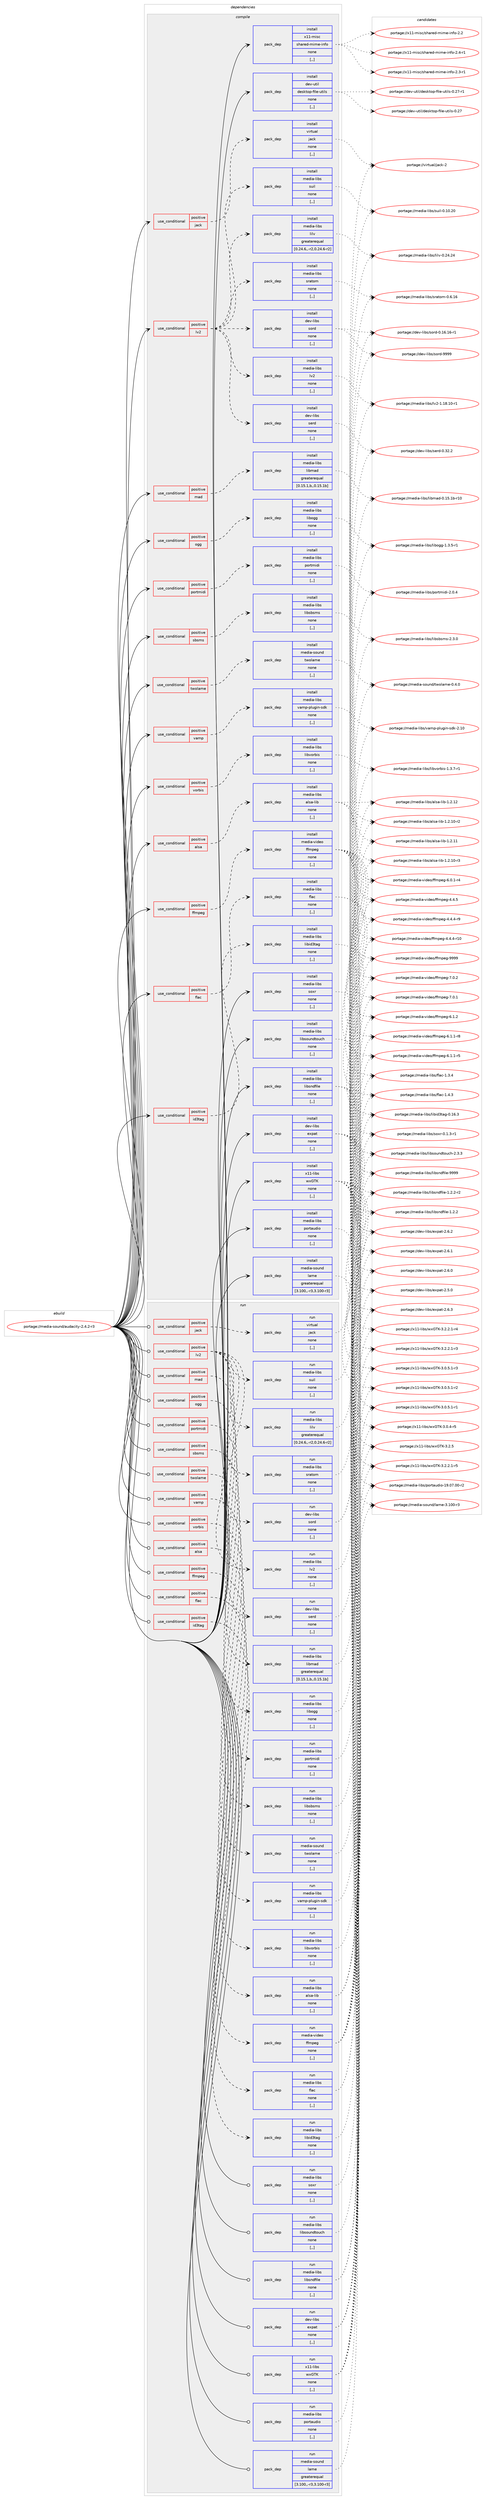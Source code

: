 digraph prolog {

# *************
# Graph options
# *************

newrank=true;
concentrate=true;
compound=true;
graph [rankdir=LR,fontname=Helvetica,fontsize=10,ranksep=1.5];#, ranksep=2.5, nodesep=0.2];
edge  [arrowhead=vee];
node  [fontname=Helvetica,fontsize=10];

# **********
# The ebuild
# **********

subgraph cluster_leftcol {
color=gray;
label=<<i>ebuild</i>>;
id [label="portage://media-sound/audacity-2.4.2-r3", color=red, width=4, href="../media-sound/audacity-2.4.2-r3.svg"];
}

# ****************
# The dependencies
# ****************

subgraph cluster_midcol {
color=gray;
label=<<i>dependencies</i>>;
subgraph cluster_compile {
fillcolor="#eeeeee";
style=filled;
label=<<i>compile</i>>;
subgraph cond212665 {
dependency822873 [label=<<TABLE BORDER="0" CELLBORDER="1" CELLSPACING="0" CELLPADDING="4"><TR><TD ROWSPAN="3" CELLPADDING="10">use_conditional</TD></TR><TR><TD>positive</TD></TR><TR><TD>alsa</TD></TR></TABLE>>, shape=none, color=red];
subgraph pack604010 {
dependency822874 [label=<<TABLE BORDER="0" CELLBORDER="1" CELLSPACING="0" CELLPADDING="4" WIDTH="220"><TR><TD ROWSPAN="6" CELLPADDING="30">pack_dep</TD></TR><TR><TD WIDTH="110">install</TD></TR><TR><TD>media-libs</TD></TR><TR><TD>alsa-lib</TD></TR><TR><TD>none</TD></TR><TR><TD>[,,]</TD></TR></TABLE>>, shape=none, color=blue];
}
dependency822873:e -> dependency822874:w [weight=20,style="dashed",arrowhead="vee"];
}
id:e -> dependency822873:w [weight=20,style="solid",arrowhead="vee"];
subgraph cond212666 {
dependency822875 [label=<<TABLE BORDER="0" CELLBORDER="1" CELLSPACING="0" CELLPADDING="4"><TR><TD ROWSPAN="3" CELLPADDING="10">use_conditional</TD></TR><TR><TD>positive</TD></TR><TR><TD>ffmpeg</TD></TR></TABLE>>, shape=none, color=red];
subgraph pack604011 {
dependency822876 [label=<<TABLE BORDER="0" CELLBORDER="1" CELLSPACING="0" CELLPADDING="4" WIDTH="220"><TR><TD ROWSPAN="6" CELLPADDING="30">pack_dep</TD></TR><TR><TD WIDTH="110">install</TD></TR><TR><TD>media-video</TD></TR><TR><TD>ffmpeg</TD></TR><TR><TD>none</TD></TR><TR><TD>[,,]</TD></TR></TABLE>>, shape=none, color=blue];
}
dependency822875:e -> dependency822876:w [weight=20,style="dashed",arrowhead="vee"];
}
id:e -> dependency822875:w [weight=20,style="solid",arrowhead="vee"];
subgraph cond212667 {
dependency822877 [label=<<TABLE BORDER="0" CELLBORDER="1" CELLSPACING="0" CELLPADDING="4"><TR><TD ROWSPAN="3" CELLPADDING="10">use_conditional</TD></TR><TR><TD>positive</TD></TR><TR><TD>flac</TD></TR></TABLE>>, shape=none, color=red];
subgraph pack604012 {
dependency822878 [label=<<TABLE BORDER="0" CELLBORDER="1" CELLSPACING="0" CELLPADDING="4" WIDTH="220"><TR><TD ROWSPAN="6" CELLPADDING="30">pack_dep</TD></TR><TR><TD WIDTH="110">install</TD></TR><TR><TD>media-libs</TD></TR><TR><TD>flac</TD></TR><TR><TD>none</TD></TR><TR><TD>[,,]</TD></TR></TABLE>>, shape=none, color=blue];
}
dependency822877:e -> dependency822878:w [weight=20,style="dashed",arrowhead="vee"];
}
id:e -> dependency822877:w [weight=20,style="solid",arrowhead="vee"];
subgraph cond212668 {
dependency822879 [label=<<TABLE BORDER="0" CELLBORDER="1" CELLSPACING="0" CELLPADDING="4"><TR><TD ROWSPAN="3" CELLPADDING="10">use_conditional</TD></TR><TR><TD>positive</TD></TR><TR><TD>id3tag</TD></TR></TABLE>>, shape=none, color=red];
subgraph pack604013 {
dependency822880 [label=<<TABLE BORDER="0" CELLBORDER="1" CELLSPACING="0" CELLPADDING="4" WIDTH="220"><TR><TD ROWSPAN="6" CELLPADDING="30">pack_dep</TD></TR><TR><TD WIDTH="110">install</TD></TR><TR><TD>media-libs</TD></TR><TR><TD>libid3tag</TD></TR><TR><TD>none</TD></TR><TR><TD>[,,]</TD></TR></TABLE>>, shape=none, color=blue];
}
dependency822879:e -> dependency822880:w [weight=20,style="dashed",arrowhead="vee"];
}
id:e -> dependency822879:w [weight=20,style="solid",arrowhead="vee"];
subgraph cond212669 {
dependency822881 [label=<<TABLE BORDER="0" CELLBORDER="1" CELLSPACING="0" CELLPADDING="4"><TR><TD ROWSPAN="3" CELLPADDING="10">use_conditional</TD></TR><TR><TD>positive</TD></TR><TR><TD>jack</TD></TR></TABLE>>, shape=none, color=red];
subgraph pack604014 {
dependency822882 [label=<<TABLE BORDER="0" CELLBORDER="1" CELLSPACING="0" CELLPADDING="4" WIDTH="220"><TR><TD ROWSPAN="6" CELLPADDING="30">pack_dep</TD></TR><TR><TD WIDTH="110">install</TD></TR><TR><TD>virtual</TD></TR><TR><TD>jack</TD></TR><TR><TD>none</TD></TR><TR><TD>[,,]</TD></TR></TABLE>>, shape=none, color=blue];
}
dependency822881:e -> dependency822882:w [weight=20,style="dashed",arrowhead="vee"];
}
id:e -> dependency822881:w [weight=20,style="solid",arrowhead="vee"];
subgraph cond212670 {
dependency822883 [label=<<TABLE BORDER="0" CELLBORDER="1" CELLSPACING="0" CELLPADDING="4"><TR><TD ROWSPAN="3" CELLPADDING="10">use_conditional</TD></TR><TR><TD>positive</TD></TR><TR><TD>lv2</TD></TR></TABLE>>, shape=none, color=red];
subgraph pack604015 {
dependency822884 [label=<<TABLE BORDER="0" CELLBORDER="1" CELLSPACING="0" CELLPADDING="4" WIDTH="220"><TR><TD ROWSPAN="6" CELLPADDING="30">pack_dep</TD></TR><TR><TD WIDTH="110">install</TD></TR><TR><TD>dev-libs</TD></TR><TR><TD>serd</TD></TR><TR><TD>none</TD></TR><TR><TD>[,,]</TD></TR></TABLE>>, shape=none, color=blue];
}
dependency822883:e -> dependency822884:w [weight=20,style="dashed",arrowhead="vee"];
subgraph pack604016 {
dependency822885 [label=<<TABLE BORDER="0" CELLBORDER="1" CELLSPACING="0" CELLPADDING="4" WIDTH="220"><TR><TD ROWSPAN="6" CELLPADDING="30">pack_dep</TD></TR><TR><TD WIDTH="110">install</TD></TR><TR><TD>dev-libs</TD></TR><TR><TD>sord</TD></TR><TR><TD>none</TD></TR><TR><TD>[,,]</TD></TR></TABLE>>, shape=none, color=blue];
}
dependency822883:e -> dependency822885:w [weight=20,style="dashed",arrowhead="vee"];
subgraph pack604017 {
dependency822886 [label=<<TABLE BORDER="0" CELLBORDER="1" CELLSPACING="0" CELLPADDING="4" WIDTH="220"><TR><TD ROWSPAN="6" CELLPADDING="30">pack_dep</TD></TR><TR><TD WIDTH="110">install</TD></TR><TR><TD>media-libs</TD></TR><TR><TD>lilv</TD></TR><TR><TD>greaterequal</TD></TR><TR><TD>[0.24.6,,-r2,0.24.6-r2]</TD></TR></TABLE>>, shape=none, color=blue];
}
dependency822883:e -> dependency822886:w [weight=20,style="dashed",arrowhead="vee"];
subgraph pack604018 {
dependency822887 [label=<<TABLE BORDER="0" CELLBORDER="1" CELLSPACING="0" CELLPADDING="4" WIDTH="220"><TR><TD ROWSPAN="6" CELLPADDING="30">pack_dep</TD></TR><TR><TD WIDTH="110">install</TD></TR><TR><TD>media-libs</TD></TR><TR><TD>lv2</TD></TR><TR><TD>none</TD></TR><TR><TD>[,,]</TD></TR></TABLE>>, shape=none, color=blue];
}
dependency822883:e -> dependency822887:w [weight=20,style="dashed",arrowhead="vee"];
subgraph pack604019 {
dependency822888 [label=<<TABLE BORDER="0" CELLBORDER="1" CELLSPACING="0" CELLPADDING="4" WIDTH="220"><TR><TD ROWSPAN="6" CELLPADDING="30">pack_dep</TD></TR><TR><TD WIDTH="110">install</TD></TR><TR><TD>media-libs</TD></TR><TR><TD>sratom</TD></TR><TR><TD>none</TD></TR><TR><TD>[,,]</TD></TR></TABLE>>, shape=none, color=blue];
}
dependency822883:e -> dependency822888:w [weight=20,style="dashed",arrowhead="vee"];
subgraph pack604020 {
dependency822889 [label=<<TABLE BORDER="0" CELLBORDER="1" CELLSPACING="0" CELLPADDING="4" WIDTH="220"><TR><TD ROWSPAN="6" CELLPADDING="30">pack_dep</TD></TR><TR><TD WIDTH="110">install</TD></TR><TR><TD>media-libs</TD></TR><TR><TD>suil</TD></TR><TR><TD>none</TD></TR><TR><TD>[,,]</TD></TR></TABLE>>, shape=none, color=blue];
}
dependency822883:e -> dependency822889:w [weight=20,style="dashed",arrowhead="vee"];
}
id:e -> dependency822883:w [weight=20,style="solid",arrowhead="vee"];
subgraph cond212671 {
dependency822890 [label=<<TABLE BORDER="0" CELLBORDER="1" CELLSPACING="0" CELLPADDING="4"><TR><TD ROWSPAN="3" CELLPADDING="10">use_conditional</TD></TR><TR><TD>positive</TD></TR><TR><TD>mad</TD></TR></TABLE>>, shape=none, color=red];
subgraph pack604021 {
dependency822891 [label=<<TABLE BORDER="0" CELLBORDER="1" CELLSPACING="0" CELLPADDING="4" WIDTH="220"><TR><TD ROWSPAN="6" CELLPADDING="30">pack_dep</TD></TR><TR><TD WIDTH="110">install</TD></TR><TR><TD>media-libs</TD></TR><TR><TD>libmad</TD></TR><TR><TD>greaterequal</TD></TR><TR><TD>[0.15.1,b,,0.15.1b]</TD></TR></TABLE>>, shape=none, color=blue];
}
dependency822890:e -> dependency822891:w [weight=20,style="dashed",arrowhead="vee"];
}
id:e -> dependency822890:w [weight=20,style="solid",arrowhead="vee"];
subgraph cond212672 {
dependency822892 [label=<<TABLE BORDER="0" CELLBORDER="1" CELLSPACING="0" CELLPADDING="4"><TR><TD ROWSPAN="3" CELLPADDING="10">use_conditional</TD></TR><TR><TD>positive</TD></TR><TR><TD>ogg</TD></TR></TABLE>>, shape=none, color=red];
subgraph pack604022 {
dependency822893 [label=<<TABLE BORDER="0" CELLBORDER="1" CELLSPACING="0" CELLPADDING="4" WIDTH="220"><TR><TD ROWSPAN="6" CELLPADDING="30">pack_dep</TD></TR><TR><TD WIDTH="110">install</TD></TR><TR><TD>media-libs</TD></TR><TR><TD>libogg</TD></TR><TR><TD>none</TD></TR><TR><TD>[,,]</TD></TR></TABLE>>, shape=none, color=blue];
}
dependency822892:e -> dependency822893:w [weight=20,style="dashed",arrowhead="vee"];
}
id:e -> dependency822892:w [weight=20,style="solid",arrowhead="vee"];
subgraph cond212673 {
dependency822894 [label=<<TABLE BORDER="0" CELLBORDER="1" CELLSPACING="0" CELLPADDING="4"><TR><TD ROWSPAN="3" CELLPADDING="10">use_conditional</TD></TR><TR><TD>positive</TD></TR><TR><TD>portmidi</TD></TR></TABLE>>, shape=none, color=red];
subgraph pack604023 {
dependency822895 [label=<<TABLE BORDER="0" CELLBORDER="1" CELLSPACING="0" CELLPADDING="4" WIDTH="220"><TR><TD ROWSPAN="6" CELLPADDING="30">pack_dep</TD></TR><TR><TD WIDTH="110">install</TD></TR><TR><TD>media-libs</TD></TR><TR><TD>portmidi</TD></TR><TR><TD>none</TD></TR><TR><TD>[,,]</TD></TR></TABLE>>, shape=none, color=blue];
}
dependency822894:e -> dependency822895:w [weight=20,style="dashed",arrowhead="vee"];
}
id:e -> dependency822894:w [weight=20,style="solid",arrowhead="vee"];
subgraph cond212674 {
dependency822896 [label=<<TABLE BORDER="0" CELLBORDER="1" CELLSPACING="0" CELLPADDING="4"><TR><TD ROWSPAN="3" CELLPADDING="10">use_conditional</TD></TR><TR><TD>positive</TD></TR><TR><TD>sbsms</TD></TR></TABLE>>, shape=none, color=red];
subgraph pack604024 {
dependency822897 [label=<<TABLE BORDER="0" CELLBORDER="1" CELLSPACING="0" CELLPADDING="4" WIDTH="220"><TR><TD ROWSPAN="6" CELLPADDING="30">pack_dep</TD></TR><TR><TD WIDTH="110">install</TD></TR><TR><TD>media-libs</TD></TR><TR><TD>libsbsms</TD></TR><TR><TD>none</TD></TR><TR><TD>[,,]</TD></TR></TABLE>>, shape=none, color=blue];
}
dependency822896:e -> dependency822897:w [weight=20,style="dashed",arrowhead="vee"];
}
id:e -> dependency822896:w [weight=20,style="solid",arrowhead="vee"];
subgraph cond212675 {
dependency822898 [label=<<TABLE BORDER="0" CELLBORDER="1" CELLSPACING="0" CELLPADDING="4"><TR><TD ROWSPAN="3" CELLPADDING="10">use_conditional</TD></TR><TR><TD>positive</TD></TR><TR><TD>twolame</TD></TR></TABLE>>, shape=none, color=red];
subgraph pack604025 {
dependency822899 [label=<<TABLE BORDER="0" CELLBORDER="1" CELLSPACING="0" CELLPADDING="4" WIDTH="220"><TR><TD ROWSPAN="6" CELLPADDING="30">pack_dep</TD></TR><TR><TD WIDTH="110">install</TD></TR><TR><TD>media-sound</TD></TR><TR><TD>twolame</TD></TR><TR><TD>none</TD></TR><TR><TD>[,,]</TD></TR></TABLE>>, shape=none, color=blue];
}
dependency822898:e -> dependency822899:w [weight=20,style="dashed",arrowhead="vee"];
}
id:e -> dependency822898:w [weight=20,style="solid",arrowhead="vee"];
subgraph cond212676 {
dependency822900 [label=<<TABLE BORDER="0" CELLBORDER="1" CELLSPACING="0" CELLPADDING="4"><TR><TD ROWSPAN="3" CELLPADDING="10">use_conditional</TD></TR><TR><TD>positive</TD></TR><TR><TD>vamp</TD></TR></TABLE>>, shape=none, color=red];
subgraph pack604026 {
dependency822901 [label=<<TABLE BORDER="0" CELLBORDER="1" CELLSPACING="0" CELLPADDING="4" WIDTH="220"><TR><TD ROWSPAN="6" CELLPADDING="30">pack_dep</TD></TR><TR><TD WIDTH="110">install</TD></TR><TR><TD>media-libs</TD></TR><TR><TD>vamp-plugin-sdk</TD></TR><TR><TD>none</TD></TR><TR><TD>[,,]</TD></TR></TABLE>>, shape=none, color=blue];
}
dependency822900:e -> dependency822901:w [weight=20,style="dashed",arrowhead="vee"];
}
id:e -> dependency822900:w [weight=20,style="solid",arrowhead="vee"];
subgraph cond212677 {
dependency822902 [label=<<TABLE BORDER="0" CELLBORDER="1" CELLSPACING="0" CELLPADDING="4"><TR><TD ROWSPAN="3" CELLPADDING="10">use_conditional</TD></TR><TR><TD>positive</TD></TR><TR><TD>vorbis</TD></TR></TABLE>>, shape=none, color=red];
subgraph pack604027 {
dependency822903 [label=<<TABLE BORDER="0" CELLBORDER="1" CELLSPACING="0" CELLPADDING="4" WIDTH="220"><TR><TD ROWSPAN="6" CELLPADDING="30">pack_dep</TD></TR><TR><TD WIDTH="110">install</TD></TR><TR><TD>media-libs</TD></TR><TR><TD>libvorbis</TD></TR><TR><TD>none</TD></TR><TR><TD>[,,]</TD></TR></TABLE>>, shape=none, color=blue];
}
dependency822902:e -> dependency822903:w [weight=20,style="dashed",arrowhead="vee"];
}
id:e -> dependency822902:w [weight=20,style="solid",arrowhead="vee"];
subgraph pack604028 {
dependency822904 [label=<<TABLE BORDER="0" CELLBORDER="1" CELLSPACING="0" CELLPADDING="4" WIDTH="220"><TR><TD ROWSPAN="6" CELLPADDING="30">pack_dep</TD></TR><TR><TD WIDTH="110">install</TD></TR><TR><TD>dev-libs</TD></TR><TR><TD>expat</TD></TR><TR><TD>none</TD></TR><TR><TD>[,,]</TD></TR></TABLE>>, shape=none, color=blue];
}
id:e -> dependency822904:w [weight=20,style="solid",arrowhead="vee"];
subgraph pack604029 {
dependency822905 [label=<<TABLE BORDER="0" CELLBORDER="1" CELLSPACING="0" CELLPADDING="4" WIDTH="220"><TR><TD ROWSPAN="6" CELLPADDING="30">pack_dep</TD></TR><TR><TD WIDTH="110">install</TD></TR><TR><TD>dev-util</TD></TR><TR><TD>desktop-file-utils</TD></TR><TR><TD>none</TD></TR><TR><TD>[,,]</TD></TR></TABLE>>, shape=none, color=blue];
}
id:e -> dependency822905:w [weight=20,style="solid",arrowhead="vee"];
subgraph pack604030 {
dependency822906 [label=<<TABLE BORDER="0" CELLBORDER="1" CELLSPACING="0" CELLPADDING="4" WIDTH="220"><TR><TD ROWSPAN="6" CELLPADDING="30">pack_dep</TD></TR><TR><TD WIDTH="110">install</TD></TR><TR><TD>media-libs</TD></TR><TR><TD>libsndfile</TD></TR><TR><TD>none</TD></TR><TR><TD>[,,]</TD></TR></TABLE>>, shape=none, color=blue];
}
id:e -> dependency822906:w [weight=20,style="solid",arrowhead="vee"];
subgraph pack604031 {
dependency822907 [label=<<TABLE BORDER="0" CELLBORDER="1" CELLSPACING="0" CELLPADDING="4" WIDTH="220"><TR><TD ROWSPAN="6" CELLPADDING="30">pack_dep</TD></TR><TR><TD WIDTH="110">install</TD></TR><TR><TD>media-libs</TD></TR><TR><TD>libsoundtouch</TD></TR><TR><TD>none</TD></TR><TR><TD>[,,]</TD></TR></TABLE>>, shape=none, color=blue];
}
id:e -> dependency822907:w [weight=20,style="solid",arrowhead="vee"];
subgraph pack604032 {
dependency822908 [label=<<TABLE BORDER="0" CELLBORDER="1" CELLSPACING="0" CELLPADDING="4" WIDTH="220"><TR><TD ROWSPAN="6" CELLPADDING="30">pack_dep</TD></TR><TR><TD WIDTH="110">install</TD></TR><TR><TD>media-libs</TD></TR><TR><TD>portaudio</TD></TR><TR><TD>none</TD></TR><TR><TD>[,,]</TD></TR></TABLE>>, shape=none, color=blue];
}
id:e -> dependency822908:w [weight=20,style="solid",arrowhead="vee"];
subgraph pack604033 {
dependency822909 [label=<<TABLE BORDER="0" CELLBORDER="1" CELLSPACING="0" CELLPADDING="4" WIDTH="220"><TR><TD ROWSPAN="6" CELLPADDING="30">pack_dep</TD></TR><TR><TD WIDTH="110">install</TD></TR><TR><TD>media-libs</TD></TR><TR><TD>soxr</TD></TR><TR><TD>none</TD></TR><TR><TD>[,,]</TD></TR></TABLE>>, shape=none, color=blue];
}
id:e -> dependency822909:w [weight=20,style="solid",arrowhead="vee"];
subgraph pack604034 {
dependency822910 [label=<<TABLE BORDER="0" CELLBORDER="1" CELLSPACING="0" CELLPADDING="4" WIDTH="220"><TR><TD ROWSPAN="6" CELLPADDING="30">pack_dep</TD></TR><TR><TD WIDTH="110">install</TD></TR><TR><TD>media-sound</TD></TR><TR><TD>lame</TD></TR><TR><TD>greaterequal</TD></TR><TR><TD>[3.100,,-r3,3.100-r3]</TD></TR></TABLE>>, shape=none, color=blue];
}
id:e -> dependency822910:w [weight=20,style="solid",arrowhead="vee"];
subgraph pack604035 {
dependency822911 [label=<<TABLE BORDER="0" CELLBORDER="1" CELLSPACING="0" CELLPADDING="4" WIDTH="220"><TR><TD ROWSPAN="6" CELLPADDING="30">pack_dep</TD></TR><TR><TD WIDTH="110">install</TD></TR><TR><TD>x11-libs</TD></TR><TR><TD>wxGTK</TD></TR><TR><TD>none</TD></TR><TR><TD>[,,]</TD></TR></TABLE>>, shape=none, color=blue];
}
id:e -> dependency822911:w [weight=20,style="solid",arrowhead="vee"];
subgraph pack604036 {
dependency822912 [label=<<TABLE BORDER="0" CELLBORDER="1" CELLSPACING="0" CELLPADDING="4" WIDTH="220"><TR><TD ROWSPAN="6" CELLPADDING="30">pack_dep</TD></TR><TR><TD WIDTH="110">install</TD></TR><TR><TD>x11-misc</TD></TR><TR><TD>shared-mime-info</TD></TR><TR><TD>none</TD></TR><TR><TD>[,,]</TD></TR></TABLE>>, shape=none, color=blue];
}
id:e -> dependency822912:w [weight=20,style="solid",arrowhead="vee"];
}
subgraph cluster_compileandrun {
fillcolor="#eeeeee";
style=filled;
label=<<i>compile and run</i>>;
}
subgraph cluster_run {
fillcolor="#eeeeee";
style=filled;
label=<<i>run</i>>;
subgraph cond212678 {
dependency822913 [label=<<TABLE BORDER="0" CELLBORDER="1" CELLSPACING="0" CELLPADDING="4"><TR><TD ROWSPAN="3" CELLPADDING="10">use_conditional</TD></TR><TR><TD>positive</TD></TR><TR><TD>alsa</TD></TR></TABLE>>, shape=none, color=red];
subgraph pack604037 {
dependency822914 [label=<<TABLE BORDER="0" CELLBORDER="1" CELLSPACING="0" CELLPADDING="4" WIDTH="220"><TR><TD ROWSPAN="6" CELLPADDING="30">pack_dep</TD></TR><TR><TD WIDTH="110">run</TD></TR><TR><TD>media-libs</TD></TR><TR><TD>alsa-lib</TD></TR><TR><TD>none</TD></TR><TR><TD>[,,]</TD></TR></TABLE>>, shape=none, color=blue];
}
dependency822913:e -> dependency822914:w [weight=20,style="dashed",arrowhead="vee"];
}
id:e -> dependency822913:w [weight=20,style="solid",arrowhead="odot"];
subgraph cond212679 {
dependency822915 [label=<<TABLE BORDER="0" CELLBORDER="1" CELLSPACING="0" CELLPADDING="4"><TR><TD ROWSPAN="3" CELLPADDING="10">use_conditional</TD></TR><TR><TD>positive</TD></TR><TR><TD>ffmpeg</TD></TR></TABLE>>, shape=none, color=red];
subgraph pack604038 {
dependency822916 [label=<<TABLE BORDER="0" CELLBORDER="1" CELLSPACING="0" CELLPADDING="4" WIDTH="220"><TR><TD ROWSPAN="6" CELLPADDING="30">pack_dep</TD></TR><TR><TD WIDTH="110">run</TD></TR><TR><TD>media-video</TD></TR><TR><TD>ffmpeg</TD></TR><TR><TD>none</TD></TR><TR><TD>[,,]</TD></TR></TABLE>>, shape=none, color=blue];
}
dependency822915:e -> dependency822916:w [weight=20,style="dashed",arrowhead="vee"];
}
id:e -> dependency822915:w [weight=20,style="solid",arrowhead="odot"];
subgraph cond212680 {
dependency822917 [label=<<TABLE BORDER="0" CELLBORDER="1" CELLSPACING="0" CELLPADDING="4"><TR><TD ROWSPAN="3" CELLPADDING="10">use_conditional</TD></TR><TR><TD>positive</TD></TR><TR><TD>flac</TD></TR></TABLE>>, shape=none, color=red];
subgraph pack604039 {
dependency822918 [label=<<TABLE BORDER="0" CELLBORDER="1" CELLSPACING="0" CELLPADDING="4" WIDTH="220"><TR><TD ROWSPAN="6" CELLPADDING="30">pack_dep</TD></TR><TR><TD WIDTH="110">run</TD></TR><TR><TD>media-libs</TD></TR><TR><TD>flac</TD></TR><TR><TD>none</TD></TR><TR><TD>[,,]</TD></TR></TABLE>>, shape=none, color=blue];
}
dependency822917:e -> dependency822918:w [weight=20,style="dashed",arrowhead="vee"];
}
id:e -> dependency822917:w [weight=20,style="solid",arrowhead="odot"];
subgraph cond212681 {
dependency822919 [label=<<TABLE BORDER="0" CELLBORDER="1" CELLSPACING="0" CELLPADDING="4"><TR><TD ROWSPAN="3" CELLPADDING="10">use_conditional</TD></TR><TR><TD>positive</TD></TR><TR><TD>id3tag</TD></TR></TABLE>>, shape=none, color=red];
subgraph pack604040 {
dependency822920 [label=<<TABLE BORDER="0" CELLBORDER="1" CELLSPACING="0" CELLPADDING="4" WIDTH="220"><TR><TD ROWSPAN="6" CELLPADDING="30">pack_dep</TD></TR><TR><TD WIDTH="110">run</TD></TR><TR><TD>media-libs</TD></TR><TR><TD>libid3tag</TD></TR><TR><TD>none</TD></TR><TR><TD>[,,]</TD></TR></TABLE>>, shape=none, color=blue];
}
dependency822919:e -> dependency822920:w [weight=20,style="dashed",arrowhead="vee"];
}
id:e -> dependency822919:w [weight=20,style="solid",arrowhead="odot"];
subgraph cond212682 {
dependency822921 [label=<<TABLE BORDER="0" CELLBORDER="1" CELLSPACING="0" CELLPADDING="4"><TR><TD ROWSPAN="3" CELLPADDING="10">use_conditional</TD></TR><TR><TD>positive</TD></TR><TR><TD>jack</TD></TR></TABLE>>, shape=none, color=red];
subgraph pack604041 {
dependency822922 [label=<<TABLE BORDER="0" CELLBORDER="1" CELLSPACING="0" CELLPADDING="4" WIDTH="220"><TR><TD ROWSPAN="6" CELLPADDING="30">pack_dep</TD></TR><TR><TD WIDTH="110">run</TD></TR><TR><TD>virtual</TD></TR><TR><TD>jack</TD></TR><TR><TD>none</TD></TR><TR><TD>[,,]</TD></TR></TABLE>>, shape=none, color=blue];
}
dependency822921:e -> dependency822922:w [weight=20,style="dashed",arrowhead="vee"];
}
id:e -> dependency822921:w [weight=20,style="solid",arrowhead="odot"];
subgraph cond212683 {
dependency822923 [label=<<TABLE BORDER="0" CELLBORDER="1" CELLSPACING="0" CELLPADDING="4"><TR><TD ROWSPAN="3" CELLPADDING="10">use_conditional</TD></TR><TR><TD>positive</TD></TR><TR><TD>lv2</TD></TR></TABLE>>, shape=none, color=red];
subgraph pack604042 {
dependency822924 [label=<<TABLE BORDER="0" CELLBORDER="1" CELLSPACING="0" CELLPADDING="4" WIDTH="220"><TR><TD ROWSPAN="6" CELLPADDING="30">pack_dep</TD></TR><TR><TD WIDTH="110">run</TD></TR><TR><TD>dev-libs</TD></TR><TR><TD>serd</TD></TR><TR><TD>none</TD></TR><TR><TD>[,,]</TD></TR></TABLE>>, shape=none, color=blue];
}
dependency822923:e -> dependency822924:w [weight=20,style="dashed",arrowhead="vee"];
subgraph pack604043 {
dependency822925 [label=<<TABLE BORDER="0" CELLBORDER="1" CELLSPACING="0" CELLPADDING="4" WIDTH="220"><TR><TD ROWSPAN="6" CELLPADDING="30">pack_dep</TD></TR><TR><TD WIDTH="110">run</TD></TR><TR><TD>dev-libs</TD></TR><TR><TD>sord</TD></TR><TR><TD>none</TD></TR><TR><TD>[,,]</TD></TR></TABLE>>, shape=none, color=blue];
}
dependency822923:e -> dependency822925:w [weight=20,style="dashed",arrowhead="vee"];
subgraph pack604044 {
dependency822926 [label=<<TABLE BORDER="0" CELLBORDER="1" CELLSPACING="0" CELLPADDING="4" WIDTH="220"><TR><TD ROWSPAN="6" CELLPADDING="30">pack_dep</TD></TR><TR><TD WIDTH="110">run</TD></TR><TR><TD>media-libs</TD></TR><TR><TD>lilv</TD></TR><TR><TD>greaterequal</TD></TR><TR><TD>[0.24.6,,-r2,0.24.6-r2]</TD></TR></TABLE>>, shape=none, color=blue];
}
dependency822923:e -> dependency822926:w [weight=20,style="dashed",arrowhead="vee"];
subgraph pack604045 {
dependency822927 [label=<<TABLE BORDER="0" CELLBORDER="1" CELLSPACING="0" CELLPADDING="4" WIDTH="220"><TR><TD ROWSPAN="6" CELLPADDING="30">pack_dep</TD></TR><TR><TD WIDTH="110">run</TD></TR><TR><TD>media-libs</TD></TR><TR><TD>lv2</TD></TR><TR><TD>none</TD></TR><TR><TD>[,,]</TD></TR></TABLE>>, shape=none, color=blue];
}
dependency822923:e -> dependency822927:w [weight=20,style="dashed",arrowhead="vee"];
subgraph pack604046 {
dependency822928 [label=<<TABLE BORDER="0" CELLBORDER="1" CELLSPACING="0" CELLPADDING="4" WIDTH="220"><TR><TD ROWSPAN="6" CELLPADDING="30">pack_dep</TD></TR><TR><TD WIDTH="110">run</TD></TR><TR><TD>media-libs</TD></TR><TR><TD>sratom</TD></TR><TR><TD>none</TD></TR><TR><TD>[,,]</TD></TR></TABLE>>, shape=none, color=blue];
}
dependency822923:e -> dependency822928:w [weight=20,style="dashed",arrowhead="vee"];
subgraph pack604047 {
dependency822929 [label=<<TABLE BORDER="0" CELLBORDER="1" CELLSPACING="0" CELLPADDING="4" WIDTH="220"><TR><TD ROWSPAN="6" CELLPADDING="30">pack_dep</TD></TR><TR><TD WIDTH="110">run</TD></TR><TR><TD>media-libs</TD></TR><TR><TD>suil</TD></TR><TR><TD>none</TD></TR><TR><TD>[,,]</TD></TR></TABLE>>, shape=none, color=blue];
}
dependency822923:e -> dependency822929:w [weight=20,style="dashed",arrowhead="vee"];
}
id:e -> dependency822923:w [weight=20,style="solid",arrowhead="odot"];
subgraph cond212684 {
dependency822930 [label=<<TABLE BORDER="0" CELLBORDER="1" CELLSPACING="0" CELLPADDING="4"><TR><TD ROWSPAN="3" CELLPADDING="10">use_conditional</TD></TR><TR><TD>positive</TD></TR><TR><TD>mad</TD></TR></TABLE>>, shape=none, color=red];
subgraph pack604048 {
dependency822931 [label=<<TABLE BORDER="0" CELLBORDER="1" CELLSPACING="0" CELLPADDING="4" WIDTH="220"><TR><TD ROWSPAN="6" CELLPADDING="30">pack_dep</TD></TR><TR><TD WIDTH="110">run</TD></TR><TR><TD>media-libs</TD></TR><TR><TD>libmad</TD></TR><TR><TD>greaterequal</TD></TR><TR><TD>[0.15.1,b,,0.15.1b]</TD></TR></TABLE>>, shape=none, color=blue];
}
dependency822930:e -> dependency822931:w [weight=20,style="dashed",arrowhead="vee"];
}
id:e -> dependency822930:w [weight=20,style="solid",arrowhead="odot"];
subgraph cond212685 {
dependency822932 [label=<<TABLE BORDER="0" CELLBORDER="1" CELLSPACING="0" CELLPADDING="4"><TR><TD ROWSPAN="3" CELLPADDING="10">use_conditional</TD></TR><TR><TD>positive</TD></TR><TR><TD>ogg</TD></TR></TABLE>>, shape=none, color=red];
subgraph pack604049 {
dependency822933 [label=<<TABLE BORDER="0" CELLBORDER="1" CELLSPACING="0" CELLPADDING="4" WIDTH="220"><TR><TD ROWSPAN="6" CELLPADDING="30">pack_dep</TD></TR><TR><TD WIDTH="110">run</TD></TR><TR><TD>media-libs</TD></TR><TR><TD>libogg</TD></TR><TR><TD>none</TD></TR><TR><TD>[,,]</TD></TR></TABLE>>, shape=none, color=blue];
}
dependency822932:e -> dependency822933:w [weight=20,style="dashed",arrowhead="vee"];
}
id:e -> dependency822932:w [weight=20,style="solid",arrowhead="odot"];
subgraph cond212686 {
dependency822934 [label=<<TABLE BORDER="0" CELLBORDER="1" CELLSPACING="0" CELLPADDING="4"><TR><TD ROWSPAN="3" CELLPADDING="10">use_conditional</TD></TR><TR><TD>positive</TD></TR><TR><TD>portmidi</TD></TR></TABLE>>, shape=none, color=red];
subgraph pack604050 {
dependency822935 [label=<<TABLE BORDER="0" CELLBORDER="1" CELLSPACING="0" CELLPADDING="4" WIDTH="220"><TR><TD ROWSPAN="6" CELLPADDING="30">pack_dep</TD></TR><TR><TD WIDTH="110">run</TD></TR><TR><TD>media-libs</TD></TR><TR><TD>portmidi</TD></TR><TR><TD>none</TD></TR><TR><TD>[,,]</TD></TR></TABLE>>, shape=none, color=blue];
}
dependency822934:e -> dependency822935:w [weight=20,style="dashed",arrowhead="vee"];
}
id:e -> dependency822934:w [weight=20,style="solid",arrowhead="odot"];
subgraph cond212687 {
dependency822936 [label=<<TABLE BORDER="0" CELLBORDER="1" CELLSPACING="0" CELLPADDING="4"><TR><TD ROWSPAN="3" CELLPADDING="10">use_conditional</TD></TR><TR><TD>positive</TD></TR><TR><TD>sbsms</TD></TR></TABLE>>, shape=none, color=red];
subgraph pack604051 {
dependency822937 [label=<<TABLE BORDER="0" CELLBORDER="1" CELLSPACING="0" CELLPADDING="4" WIDTH="220"><TR><TD ROWSPAN="6" CELLPADDING="30">pack_dep</TD></TR><TR><TD WIDTH="110">run</TD></TR><TR><TD>media-libs</TD></TR><TR><TD>libsbsms</TD></TR><TR><TD>none</TD></TR><TR><TD>[,,]</TD></TR></TABLE>>, shape=none, color=blue];
}
dependency822936:e -> dependency822937:w [weight=20,style="dashed",arrowhead="vee"];
}
id:e -> dependency822936:w [weight=20,style="solid",arrowhead="odot"];
subgraph cond212688 {
dependency822938 [label=<<TABLE BORDER="0" CELLBORDER="1" CELLSPACING="0" CELLPADDING="4"><TR><TD ROWSPAN="3" CELLPADDING="10">use_conditional</TD></TR><TR><TD>positive</TD></TR><TR><TD>twolame</TD></TR></TABLE>>, shape=none, color=red];
subgraph pack604052 {
dependency822939 [label=<<TABLE BORDER="0" CELLBORDER="1" CELLSPACING="0" CELLPADDING="4" WIDTH="220"><TR><TD ROWSPAN="6" CELLPADDING="30">pack_dep</TD></TR><TR><TD WIDTH="110">run</TD></TR><TR><TD>media-sound</TD></TR><TR><TD>twolame</TD></TR><TR><TD>none</TD></TR><TR><TD>[,,]</TD></TR></TABLE>>, shape=none, color=blue];
}
dependency822938:e -> dependency822939:w [weight=20,style="dashed",arrowhead="vee"];
}
id:e -> dependency822938:w [weight=20,style="solid",arrowhead="odot"];
subgraph cond212689 {
dependency822940 [label=<<TABLE BORDER="0" CELLBORDER="1" CELLSPACING="0" CELLPADDING="4"><TR><TD ROWSPAN="3" CELLPADDING="10">use_conditional</TD></TR><TR><TD>positive</TD></TR><TR><TD>vamp</TD></TR></TABLE>>, shape=none, color=red];
subgraph pack604053 {
dependency822941 [label=<<TABLE BORDER="0" CELLBORDER="1" CELLSPACING="0" CELLPADDING="4" WIDTH="220"><TR><TD ROWSPAN="6" CELLPADDING="30">pack_dep</TD></TR><TR><TD WIDTH="110">run</TD></TR><TR><TD>media-libs</TD></TR><TR><TD>vamp-plugin-sdk</TD></TR><TR><TD>none</TD></TR><TR><TD>[,,]</TD></TR></TABLE>>, shape=none, color=blue];
}
dependency822940:e -> dependency822941:w [weight=20,style="dashed",arrowhead="vee"];
}
id:e -> dependency822940:w [weight=20,style="solid",arrowhead="odot"];
subgraph cond212690 {
dependency822942 [label=<<TABLE BORDER="0" CELLBORDER="1" CELLSPACING="0" CELLPADDING="4"><TR><TD ROWSPAN="3" CELLPADDING="10">use_conditional</TD></TR><TR><TD>positive</TD></TR><TR><TD>vorbis</TD></TR></TABLE>>, shape=none, color=red];
subgraph pack604054 {
dependency822943 [label=<<TABLE BORDER="0" CELLBORDER="1" CELLSPACING="0" CELLPADDING="4" WIDTH="220"><TR><TD ROWSPAN="6" CELLPADDING="30">pack_dep</TD></TR><TR><TD WIDTH="110">run</TD></TR><TR><TD>media-libs</TD></TR><TR><TD>libvorbis</TD></TR><TR><TD>none</TD></TR><TR><TD>[,,]</TD></TR></TABLE>>, shape=none, color=blue];
}
dependency822942:e -> dependency822943:w [weight=20,style="dashed",arrowhead="vee"];
}
id:e -> dependency822942:w [weight=20,style="solid",arrowhead="odot"];
subgraph pack604055 {
dependency822944 [label=<<TABLE BORDER="0" CELLBORDER="1" CELLSPACING="0" CELLPADDING="4" WIDTH="220"><TR><TD ROWSPAN="6" CELLPADDING="30">pack_dep</TD></TR><TR><TD WIDTH="110">run</TD></TR><TR><TD>dev-libs</TD></TR><TR><TD>expat</TD></TR><TR><TD>none</TD></TR><TR><TD>[,,]</TD></TR></TABLE>>, shape=none, color=blue];
}
id:e -> dependency822944:w [weight=20,style="solid",arrowhead="odot"];
subgraph pack604056 {
dependency822945 [label=<<TABLE BORDER="0" CELLBORDER="1" CELLSPACING="0" CELLPADDING="4" WIDTH="220"><TR><TD ROWSPAN="6" CELLPADDING="30">pack_dep</TD></TR><TR><TD WIDTH="110">run</TD></TR><TR><TD>media-libs</TD></TR><TR><TD>libsndfile</TD></TR><TR><TD>none</TD></TR><TR><TD>[,,]</TD></TR></TABLE>>, shape=none, color=blue];
}
id:e -> dependency822945:w [weight=20,style="solid",arrowhead="odot"];
subgraph pack604057 {
dependency822946 [label=<<TABLE BORDER="0" CELLBORDER="1" CELLSPACING="0" CELLPADDING="4" WIDTH="220"><TR><TD ROWSPAN="6" CELLPADDING="30">pack_dep</TD></TR><TR><TD WIDTH="110">run</TD></TR><TR><TD>media-libs</TD></TR><TR><TD>libsoundtouch</TD></TR><TR><TD>none</TD></TR><TR><TD>[,,]</TD></TR></TABLE>>, shape=none, color=blue];
}
id:e -> dependency822946:w [weight=20,style="solid",arrowhead="odot"];
subgraph pack604058 {
dependency822947 [label=<<TABLE BORDER="0" CELLBORDER="1" CELLSPACING="0" CELLPADDING="4" WIDTH="220"><TR><TD ROWSPAN="6" CELLPADDING="30">pack_dep</TD></TR><TR><TD WIDTH="110">run</TD></TR><TR><TD>media-libs</TD></TR><TR><TD>portaudio</TD></TR><TR><TD>none</TD></TR><TR><TD>[,,]</TD></TR></TABLE>>, shape=none, color=blue];
}
id:e -> dependency822947:w [weight=20,style="solid",arrowhead="odot"];
subgraph pack604059 {
dependency822948 [label=<<TABLE BORDER="0" CELLBORDER="1" CELLSPACING="0" CELLPADDING="4" WIDTH="220"><TR><TD ROWSPAN="6" CELLPADDING="30">pack_dep</TD></TR><TR><TD WIDTH="110">run</TD></TR><TR><TD>media-libs</TD></TR><TR><TD>soxr</TD></TR><TR><TD>none</TD></TR><TR><TD>[,,]</TD></TR></TABLE>>, shape=none, color=blue];
}
id:e -> dependency822948:w [weight=20,style="solid",arrowhead="odot"];
subgraph pack604060 {
dependency822949 [label=<<TABLE BORDER="0" CELLBORDER="1" CELLSPACING="0" CELLPADDING="4" WIDTH="220"><TR><TD ROWSPAN="6" CELLPADDING="30">pack_dep</TD></TR><TR><TD WIDTH="110">run</TD></TR><TR><TD>media-sound</TD></TR><TR><TD>lame</TD></TR><TR><TD>greaterequal</TD></TR><TR><TD>[3.100,,-r3,3.100-r3]</TD></TR></TABLE>>, shape=none, color=blue];
}
id:e -> dependency822949:w [weight=20,style="solid",arrowhead="odot"];
subgraph pack604061 {
dependency822950 [label=<<TABLE BORDER="0" CELLBORDER="1" CELLSPACING="0" CELLPADDING="4" WIDTH="220"><TR><TD ROWSPAN="6" CELLPADDING="30">pack_dep</TD></TR><TR><TD WIDTH="110">run</TD></TR><TR><TD>x11-libs</TD></TR><TR><TD>wxGTK</TD></TR><TR><TD>none</TD></TR><TR><TD>[,,]</TD></TR></TABLE>>, shape=none, color=blue];
}
id:e -> dependency822950:w [weight=20,style="solid",arrowhead="odot"];
}
}

# **************
# The candidates
# **************

subgraph cluster_choices {
rank=same;
color=gray;
label=<<i>candidates</i>>;

subgraph choice604010 {
color=black;
nodesep=1;
choice109101100105974510810598115479710811597451081059845494650464950 [label="portage://media-libs/alsa-lib-1.2.12", color=red, width=4,href="../media-libs/alsa-lib-1.2.12.svg"];
choice109101100105974510810598115479710811597451081059845494650464949 [label="portage://media-libs/alsa-lib-1.2.11", color=red, width=4,href="../media-libs/alsa-lib-1.2.11.svg"];
choice1091011001059745108105981154797108115974510810598454946504649484511451 [label="portage://media-libs/alsa-lib-1.2.10-r3", color=red, width=4,href="../media-libs/alsa-lib-1.2.10-r3.svg"];
choice1091011001059745108105981154797108115974510810598454946504649484511450 [label="portage://media-libs/alsa-lib-1.2.10-r2", color=red, width=4,href="../media-libs/alsa-lib-1.2.10-r2.svg"];
dependency822874:e -> choice109101100105974510810598115479710811597451081059845494650464950:w [style=dotted,weight="100"];
dependency822874:e -> choice109101100105974510810598115479710811597451081059845494650464949:w [style=dotted,weight="100"];
dependency822874:e -> choice1091011001059745108105981154797108115974510810598454946504649484511451:w [style=dotted,weight="100"];
dependency822874:e -> choice1091011001059745108105981154797108115974510810598454946504649484511450:w [style=dotted,weight="100"];
}
subgraph choice604011 {
color=black;
nodesep=1;
choice1091011001059745118105100101111471021021091121011034557575757 [label="portage://media-video/ffmpeg-9999", color=red, width=4,href="../media-video/ffmpeg-9999.svg"];
choice109101100105974511810510010111147102102109112101103455546484650 [label="portage://media-video/ffmpeg-7.0.2", color=red, width=4,href="../media-video/ffmpeg-7.0.2.svg"];
choice109101100105974511810510010111147102102109112101103455546484649 [label="portage://media-video/ffmpeg-7.0.1", color=red, width=4,href="../media-video/ffmpeg-7.0.1.svg"];
choice109101100105974511810510010111147102102109112101103455446494650 [label="portage://media-video/ffmpeg-6.1.2", color=red, width=4,href="../media-video/ffmpeg-6.1.2.svg"];
choice1091011001059745118105100101111471021021091121011034554464946494511456 [label="portage://media-video/ffmpeg-6.1.1-r8", color=red, width=4,href="../media-video/ffmpeg-6.1.1-r8.svg"];
choice1091011001059745118105100101111471021021091121011034554464946494511453 [label="portage://media-video/ffmpeg-6.1.1-r5", color=red, width=4,href="../media-video/ffmpeg-6.1.1-r5.svg"];
choice1091011001059745118105100101111471021021091121011034554464846494511452 [label="portage://media-video/ffmpeg-6.0.1-r4", color=red, width=4,href="../media-video/ffmpeg-6.0.1-r4.svg"];
choice109101100105974511810510010111147102102109112101103455246524653 [label="portage://media-video/ffmpeg-4.4.5", color=red, width=4,href="../media-video/ffmpeg-4.4.5.svg"];
choice1091011001059745118105100101111471021021091121011034552465246524511457 [label="portage://media-video/ffmpeg-4.4.4-r9", color=red, width=4,href="../media-video/ffmpeg-4.4.4-r9.svg"];
choice109101100105974511810510010111147102102109112101103455246524652451144948 [label="portage://media-video/ffmpeg-4.4.4-r10", color=red, width=4,href="../media-video/ffmpeg-4.4.4-r10.svg"];
dependency822876:e -> choice1091011001059745118105100101111471021021091121011034557575757:w [style=dotted,weight="100"];
dependency822876:e -> choice109101100105974511810510010111147102102109112101103455546484650:w [style=dotted,weight="100"];
dependency822876:e -> choice109101100105974511810510010111147102102109112101103455546484649:w [style=dotted,weight="100"];
dependency822876:e -> choice109101100105974511810510010111147102102109112101103455446494650:w [style=dotted,weight="100"];
dependency822876:e -> choice1091011001059745118105100101111471021021091121011034554464946494511456:w [style=dotted,weight="100"];
dependency822876:e -> choice1091011001059745118105100101111471021021091121011034554464946494511453:w [style=dotted,weight="100"];
dependency822876:e -> choice1091011001059745118105100101111471021021091121011034554464846494511452:w [style=dotted,weight="100"];
dependency822876:e -> choice109101100105974511810510010111147102102109112101103455246524653:w [style=dotted,weight="100"];
dependency822876:e -> choice1091011001059745118105100101111471021021091121011034552465246524511457:w [style=dotted,weight="100"];
dependency822876:e -> choice109101100105974511810510010111147102102109112101103455246524652451144948:w [style=dotted,weight="100"];
}
subgraph choice604012 {
color=black;
nodesep=1;
choice109101100105974510810598115471021089799454946524651 [label="portage://media-libs/flac-1.4.3", color=red, width=4,href="../media-libs/flac-1.4.3.svg"];
choice109101100105974510810598115471021089799454946514652 [label="portage://media-libs/flac-1.3.4", color=red, width=4,href="../media-libs/flac-1.3.4.svg"];
dependency822878:e -> choice109101100105974510810598115471021089799454946524651:w [style=dotted,weight="100"];
dependency822878:e -> choice109101100105974510810598115471021089799454946514652:w [style=dotted,weight="100"];
}
subgraph choice604013 {
color=black;
nodesep=1;
choice1091011001059745108105981154710810598105100511169710345484649544651 [label="portage://media-libs/libid3tag-0.16.3", color=red, width=4,href="../media-libs/libid3tag-0.16.3.svg"];
dependency822880:e -> choice1091011001059745108105981154710810598105100511169710345484649544651:w [style=dotted,weight="100"];
}
subgraph choice604014 {
color=black;
nodesep=1;
choice118105114116117971084710697991074550 [label="portage://virtual/jack-2", color=red, width=4,href="../virtual/jack-2.svg"];
dependency822882:e -> choice118105114116117971084710697991074550:w [style=dotted,weight="100"];
}
subgraph choice604015 {
color=black;
nodesep=1;
choice10010111845108105981154711510111410045484651504650 [label="portage://dev-libs/serd-0.32.2", color=red, width=4,href="../dev-libs/serd-0.32.2.svg"];
dependency822884:e -> choice10010111845108105981154711510111410045484651504650:w [style=dotted,weight="100"];
}
subgraph choice604016 {
color=black;
nodesep=1;
choice1001011184510810598115471151111141004557575757 [label="portage://dev-libs/sord-9999", color=red, width=4,href="../dev-libs/sord-9999.svg"];
choice10010111845108105981154711511111410045484649544649544511449 [label="portage://dev-libs/sord-0.16.16-r1", color=red, width=4,href="../dev-libs/sord-0.16.16-r1.svg"];
dependency822885:e -> choice1001011184510810598115471151111141004557575757:w [style=dotted,weight="100"];
dependency822885:e -> choice10010111845108105981154711511111410045484649544649544511449:w [style=dotted,weight="100"];
}
subgraph choice604017 {
color=black;
nodesep=1;
choice109101100105974510810598115471081051081184548465052465052 [label="portage://media-libs/lilv-0.24.24", color=red, width=4,href="../media-libs/lilv-0.24.24.svg"];
dependency822886:e -> choice109101100105974510810598115471081051081184548465052465052:w [style=dotted,weight="100"];
}
subgraph choice604018 {
color=black;
nodesep=1;
choice109101100105974510810598115471081185045494649564649484511449 [label="portage://media-libs/lv2-1.18.10-r1", color=red, width=4,href="../media-libs/lv2-1.18.10-r1.svg"];
dependency822887:e -> choice109101100105974510810598115471081185045494649564649484511449:w [style=dotted,weight="100"];
}
subgraph choice604019 {
color=black;
nodesep=1;
choice109101100105974510810598115471151149711611110945484654464954 [label="portage://media-libs/sratom-0.6.16", color=red, width=4,href="../media-libs/sratom-0.6.16.svg"];
dependency822888:e -> choice109101100105974510810598115471151149711611110945484654464954:w [style=dotted,weight="100"];
}
subgraph choice604020 {
color=black;
nodesep=1;
choice109101100105974510810598115471151171051084548464948465048 [label="portage://media-libs/suil-0.10.20", color=red, width=4,href="../media-libs/suil-0.10.20.svg"];
dependency822889:e -> choice109101100105974510810598115471151171051084548464948465048:w [style=dotted,weight="100"];
}
subgraph choice604021 {
color=black;
nodesep=1;
choice1091011001059745108105981154710810598109971004548464953464998451144948 [label="portage://media-libs/libmad-0.15.1b-r10", color=red, width=4,href="../media-libs/libmad-0.15.1b-r10.svg"];
dependency822891:e -> choice1091011001059745108105981154710810598109971004548464953464998451144948:w [style=dotted,weight="100"];
}
subgraph choice604022 {
color=black;
nodesep=1;
choice10910110010597451081059811547108105981111031034549465146534511449 [label="portage://media-libs/libogg-1.3.5-r1", color=red, width=4,href="../media-libs/libogg-1.3.5-r1.svg"];
dependency822893:e -> choice10910110010597451081059811547108105981111031034549465146534511449:w [style=dotted,weight="100"];
}
subgraph choice604023 {
color=black;
nodesep=1;
choice10910110010597451081059811547112111114116109105100105455046484652 [label="portage://media-libs/portmidi-2.0.4", color=red, width=4,href="../media-libs/portmidi-2.0.4.svg"];
dependency822895:e -> choice10910110010597451081059811547112111114116109105100105455046484652:w [style=dotted,weight="100"];
}
subgraph choice604024 {
color=black;
nodesep=1;
choice109101100105974510810598115471081059811598115109115455046514648 [label="portage://media-libs/libsbsms-2.3.0", color=red, width=4,href="../media-libs/libsbsms-2.3.0.svg"];
dependency822897:e -> choice109101100105974510810598115471081059811598115109115455046514648:w [style=dotted,weight="100"];
}
subgraph choice604025 {
color=black;
nodesep=1;
choice10910110010597451151111171101004711611911110897109101454846524648 [label="portage://media-sound/twolame-0.4.0", color=red, width=4,href="../media-sound/twolame-0.4.0.svg"];
dependency822899:e -> choice10910110010597451151111171101004711611911110897109101454846524648:w [style=dotted,weight="100"];
}
subgraph choice604026 {
color=black;
nodesep=1;
choice109101100105974510810598115471189710911245112108117103105110451151001074550464948 [label="portage://media-libs/vamp-plugin-sdk-2.10", color=red, width=4,href="../media-libs/vamp-plugin-sdk-2.10.svg"];
dependency822901:e -> choice109101100105974510810598115471189710911245112108117103105110451151001074550464948:w [style=dotted,weight="100"];
}
subgraph choice604027 {
color=black;
nodesep=1;
choice1091011001059745108105981154710810598118111114981051154549465146554511449 [label="portage://media-libs/libvorbis-1.3.7-r1", color=red, width=4,href="../media-libs/libvorbis-1.3.7-r1.svg"];
dependency822903:e -> choice1091011001059745108105981154710810598118111114981051154549465146554511449:w [style=dotted,weight="100"];
}
subgraph choice604028 {
color=black;
nodesep=1;
choice10010111845108105981154710112011297116455046544651 [label="portage://dev-libs/expat-2.6.3", color=red, width=4,href="../dev-libs/expat-2.6.3.svg"];
choice10010111845108105981154710112011297116455046544650 [label="portage://dev-libs/expat-2.6.2", color=red, width=4,href="../dev-libs/expat-2.6.2.svg"];
choice10010111845108105981154710112011297116455046544649 [label="portage://dev-libs/expat-2.6.1", color=red, width=4,href="../dev-libs/expat-2.6.1.svg"];
choice10010111845108105981154710112011297116455046544648 [label="portage://dev-libs/expat-2.6.0", color=red, width=4,href="../dev-libs/expat-2.6.0.svg"];
choice10010111845108105981154710112011297116455046534648 [label="portage://dev-libs/expat-2.5.0", color=red, width=4,href="../dev-libs/expat-2.5.0.svg"];
dependency822904:e -> choice10010111845108105981154710112011297116455046544651:w [style=dotted,weight="100"];
dependency822904:e -> choice10010111845108105981154710112011297116455046544650:w [style=dotted,weight="100"];
dependency822904:e -> choice10010111845108105981154710112011297116455046544649:w [style=dotted,weight="100"];
dependency822904:e -> choice10010111845108105981154710112011297116455046544648:w [style=dotted,weight="100"];
dependency822904:e -> choice10010111845108105981154710112011297116455046534648:w [style=dotted,weight="100"];
}
subgraph choice604029 {
color=black;
nodesep=1;
choice1001011184511711610510847100101115107116111112451021051081014511711610510811545484650554511449 [label="portage://dev-util/desktop-file-utils-0.27-r1", color=red, width=4,href="../dev-util/desktop-file-utils-0.27-r1.svg"];
choice100101118451171161051084710010111510711611111245102105108101451171161051081154548465055 [label="portage://dev-util/desktop-file-utils-0.27", color=red, width=4,href="../dev-util/desktop-file-utils-0.27.svg"];
dependency822905:e -> choice1001011184511711610510847100101115107116111112451021051081014511711610510811545484650554511449:w [style=dotted,weight="100"];
dependency822905:e -> choice100101118451171161051084710010111510711611111245102105108101451171161051081154548465055:w [style=dotted,weight="100"];
}
subgraph choice604030 {
color=black;
nodesep=1;
choice10910110010597451081059811547108105981151101001021051081014557575757 [label="portage://media-libs/libsndfile-9999", color=red, width=4,href="../media-libs/libsndfile-9999.svg"];
choice10910110010597451081059811547108105981151101001021051081014549465046504511450 [label="portage://media-libs/libsndfile-1.2.2-r2", color=red, width=4,href="../media-libs/libsndfile-1.2.2-r2.svg"];
choice1091011001059745108105981154710810598115110100102105108101454946504650 [label="portage://media-libs/libsndfile-1.2.2", color=red, width=4,href="../media-libs/libsndfile-1.2.2.svg"];
dependency822906:e -> choice10910110010597451081059811547108105981151101001021051081014557575757:w [style=dotted,weight="100"];
dependency822906:e -> choice10910110010597451081059811547108105981151101001021051081014549465046504511450:w [style=dotted,weight="100"];
dependency822906:e -> choice1091011001059745108105981154710810598115110100102105108101454946504650:w [style=dotted,weight="100"];
}
subgraph choice604031 {
color=black;
nodesep=1;
choice109101100105974510810598115471081059811511111711010011611111799104455046514651 [label="portage://media-libs/libsoundtouch-2.3.3", color=red, width=4,href="../media-libs/libsoundtouch-2.3.3.svg"];
dependency822907:e -> choice109101100105974510810598115471081059811511111711010011611111799104455046514651:w [style=dotted,weight="100"];
}
subgraph choice604032 {
color=black;
nodesep=1;
choice10910110010597451081059811547112111114116971171001051114549574648554648484511450 [label="portage://media-libs/portaudio-19.07.00-r2", color=red, width=4,href="../media-libs/portaudio-19.07.00-r2.svg"];
dependency822908:e -> choice10910110010597451081059811547112111114116971171001051114549574648554648484511450:w [style=dotted,weight="100"];
}
subgraph choice604033 {
color=black;
nodesep=1;
choice109101100105974510810598115471151111201144548464946514511449 [label="portage://media-libs/soxr-0.1.3-r1", color=red, width=4,href="../media-libs/soxr-0.1.3-r1.svg"];
dependency822909:e -> choice109101100105974510810598115471151111201144548464946514511449:w [style=dotted,weight="100"];
}
subgraph choice604034 {
color=black;
nodesep=1;
choice109101100105974511511111711010047108971091014551464948484511451 [label="portage://media-sound/lame-3.100-r3", color=red, width=4,href="../media-sound/lame-3.100-r3.svg"];
dependency822910:e -> choice109101100105974511511111711010047108971091014551464948484511451:w [style=dotted,weight="100"];
}
subgraph choice604035 {
color=black;
nodesep=1;
choice1204949451081059811547119120718475455146504653 [label="portage://x11-libs/wxGTK-3.2.5", color=red, width=4,href="../x11-libs/wxGTK-3.2.5.svg"];
choice120494945108105981154711912071847545514650465046494511453 [label="portage://x11-libs/wxGTK-3.2.2.1-r5", color=red, width=4,href="../x11-libs/wxGTK-3.2.2.1-r5.svg"];
choice120494945108105981154711912071847545514650465046494511452 [label="portage://x11-libs/wxGTK-3.2.2.1-r4", color=red, width=4,href="../x11-libs/wxGTK-3.2.2.1-r4.svg"];
choice120494945108105981154711912071847545514650465046494511451 [label="portage://x11-libs/wxGTK-3.2.2.1-r3", color=red, width=4,href="../x11-libs/wxGTK-3.2.2.1-r3.svg"];
choice120494945108105981154711912071847545514648465346494511451 [label="portage://x11-libs/wxGTK-3.0.5.1-r3", color=red, width=4,href="../x11-libs/wxGTK-3.0.5.1-r3.svg"];
choice120494945108105981154711912071847545514648465346494511450 [label="portage://x11-libs/wxGTK-3.0.5.1-r2", color=red, width=4,href="../x11-libs/wxGTK-3.0.5.1-r2.svg"];
choice120494945108105981154711912071847545514648465346494511449 [label="portage://x11-libs/wxGTK-3.0.5.1-r1", color=red, width=4,href="../x11-libs/wxGTK-3.0.5.1-r1.svg"];
choice12049494510810598115471191207184754551464846524511453 [label="portage://x11-libs/wxGTK-3.0.4-r5", color=red, width=4,href="../x11-libs/wxGTK-3.0.4-r5.svg"];
dependency822911:e -> choice1204949451081059811547119120718475455146504653:w [style=dotted,weight="100"];
dependency822911:e -> choice120494945108105981154711912071847545514650465046494511453:w [style=dotted,weight="100"];
dependency822911:e -> choice120494945108105981154711912071847545514650465046494511452:w [style=dotted,weight="100"];
dependency822911:e -> choice120494945108105981154711912071847545514650465046494511451:w [style=dotted,weight="100"];
dependency822911:e -> choice120494945108105981154711912071847545514648465346494511451:w [style=dotted,weight="100"];
dependency822911:e -> choice120494945108105981154711912071847545514648465346494511450:w [style=dotted,weight="100"];
dependency822911:e -> choice120494945108105981154711912071847545514648465346494511449:w [style=dotted,weight="100"];
dependency822911:e -> choice12049494510810598115471191207184754551464846524511453:w [style=dotted,weight="100"];
}
subgraph choice604036 {
color=black;
nodesep=1;
choice1204949451091051159947115104971141011004510910510910145105110102111455046524511449 [label="portage://x11-misc/shared-mime-info-2.4-r1", color=red, width=4,href="../x11-misc/shared-mime-info-2.4-r1.svg"];
choice1204949451091051159947115104971141011004510910510910145105110102111455046514511449 [label="portage://x11-misc/shared-mime-info-2.3-r1", color=red, width=4,href="../x11-misc/shared-mime-info-2.3-r1.svg"];
choice120494945109105115994711510497114101100451091051091014510511010211145504650 [label="portage://x11-misc/shared-mime-info-2.2", color=red, width=4,href="../x11-misc/shared-mime-info-2.2.svg"];
dependency822912:e -> choice1204949451091051159947115104971141011004510910510910145105110102111455046524511449:w [style=dotted,weight="100"];
dependency822912:e -> choice1204949451091051159947115104971141011004510910510910145105110102111455046514511449:w [style=dotted,weight="100"];
dependency822912:e -> choice120494945109105115994711510497114101100451091051091014510511010211145504650:w [style=dotted,weight="100"];
}
subgraph choice604037 {
color=black;
nodesep=1;
choice109101100105974510810598115479710811597451081059845494650464950 [label="portage://media-libs/alsa-lib-1.2.12", color=red, width=4,href="../media-libs/alsa-lib-1.2.12.svg"];
choice109101100105974510810598115479710811597451081059845494650464949 [label="portage://media-libs/alsa-lib-1.2.11", color=red, width=4,href="../media-libs/alsa-lib-1.2.11.svg"];
choice1091011001059745108105981154797108115974510810598454946504649484511451 [label="portage://media-libs/alsa-lib-1.2.10-r3", color=red, width=4,href="../media-libs/alsa-lib-1.2.10-r3.svg"];
choice1091011001059745108105981154797108115974510810598454946504649484511450 [label="portage://media-libs/alsa-lib-1.2.10-r2", color=red, width=4,href="../media-libs/alsa-lib-1.2.10-r2.svg"];
dependency822914:e -> choice109101100105974510810598115479710811597451081059845494650464950:w [style=dotted,weight="100"];
dependency822914:e -> choice109101100105974510810598115479710811597451081059845494650464949:w [style=dotted,weight="100"];
dependency822914:e -> choice1091011001059745108105981154797108115974510810598454946504649484511451:w [style=dotted,weight="100"];
dependency822914:e -> choice1091011001059745108105981154797108115974510810598454946504649484511450:w [style=dotted,weight="100"];
}
subgraph choice604038 {
color=black;
nodesep=1;
choice1091011001059745118105100101111471021021091121011034557575757 [label="portage://media-video/ffmpeg-9999", color=red, width=4,href="../media-video/ffmpeg-9999.svg"];
choice109101100105974511810510010111147102102109112101103455546484650 [label="portage://media-video/ffmpeg-7.0.2", color=red, width=4,href="../media-video/ffmpeg-7.0.2.svg"];
choice109101100105974511810510010111147102102109112101103455546484649 [label="portage://media-video/ffmpeg-7.0.1", color=red, width=4,href="../media-video/ffmpeg-7.0.1.svg"];
choice109101100105974511810510010111147102102109112101103455446494650 [label="portage://media-video/ffmpeg-6.1.2", color=red, width=4,href="../media-video/ffmpeg-6.1.2.svg"];
choice1091011001059745118105100101111471021021091121011034554464946494511456 [label="portage://media-video/ffmpeg-6.1.1-r8", color=red, width=4,href="../media-video/ffmpeg-6.1.1-r8.svg"];
choice1091011001059745118105100101111471021021091121011034554464946494511453 [label="portage://media-video/ffmpeg-6.1.1-r5", color=red, width=4,href="../media-video/ffmpeg-6.1.1-r5.svg"];
choice1091011001059745118105100101111471021021091121011034554464846494511452 [label="portage://media-video/ffmpeg-6.0.1-r4", color=red, width=4,href="../media-video/ffmpeg-6.0.1-r4.svg"];
choice109101100105974511810510010111147102102109112101103455246524653 [label="portage://media-video/ffmpeg-4.4.5", color=red, width=4,href="../media-video/ffmpeg-4.4.5.svg"];
choice1091011001059745118105100101111471021021091121011034552465246524511457 [label="portage://media-video/ffmpeg-4.4.4-r9", color=red, width=4,href="../media-video/ffmpeg-4.4.4-r9.svg"];
choice109101100105974511810510010111147102102109112101103455246524652451144948 [label="portage://media-video/ffmpeg-4.4.4-r10", color=red, width=4,href="../media-video/ffmpeg-4.4.4-r10.svg"];
dependency822916:e -> choice1091011001059745118105100101111471021021091121011034557575757:w [style=dotted,weight="100"];
dependency822916:e -> choice109101100105974511810510010111147102102109112101103455546484650:w [style=dotted,weight="100"];
dependency822916:e -> choice109101100105974511810510010111147102102109112101103455546484649:w [style=dotted,weight="100"];
dependency822916:e -> choice109101100105974511810510010111147102102109112101103455446494650:w [style=dotted,weight="100"];
dependency822916:e -> choice1091011001059745118105100101111471021021091121011034554464946494511456:w [style=dotted,weight="100"];
dependency822916:e -> choice1091011001059745118105100101111471021021091121011034554464946494511453:w [style=dotted,weight="100"];
dependency822916:e -> choice1091011001059745118105100101111471021021091121011034554464846494511452:w [style=dotted,weight="100"];
dependency822916:e -> choice109101100105974511810510010111147102102109112101103455246524653:w [style=dotted,weight="100"];
dependency822916:e -> choice1091011001059745118105100101111471021021091121011034552465246524511457:w [style=dotted,weight="100"];
dependency822916:e -> choice109101100105974511810510010111147102102109112101103455246524652451144948:w [style=dotted,weight="100"];
}
subgraph choice604039 {
color=black;
nodesep=1;
choice109101100105974510810598115471021089799454946524651 [label="portage://media-libs/flac-1.4.3", color=red, width=4,href="../media-libs/flac-1.4.3.svg"];
choice109101100105974510810598115471021089799454946514652 [label="portage://media-libs/flac-1.3.4", color=red, width=4,href="../media-libs/flac-1.3.4.svg"];
dependency822918:e -> choice109101100105974510810598115471021089799454946524651:w [style=dotted,weight="100"];
dependency822918:e -> choice109101100105974510810598115471021089799454946514652:w [style=dotted,weight="100"];
}
subgraph choice604040 {
color=black;
nodesep=1;
choice1091011001059745108105981154710810598105100511169710345484649544651 [label="portage://media-libs/libid3tag-0.16.3", color=red, width=4,href="../media-libs/libid3tag-0.16.3.svg"];
dependency822920:e -> choice1091011001059745108105981154710810598105100511169710345484649544651:w [style=dotted,weight="100"];
}
subgraph choice604041 {
color=black;
nodesep=1;
choice118105114116117971084710697991074550 [label="portage://virtual/jack-2", color=red, width=4,href="../virtual/jack-2.svg"];
dependency822922:e -> choice118105114116117971084710697991074550:w [style=dotted,weight="100"];
}
subgraph choice604042 {
color=black;
nodesep=1;
choice10010111845108105981154711510111410045484651504650 [label="portage://dev-libs/serd-0.32.2", color=red, width=4,href="../dev-libs/serd-0.32.2.svg"];
dependency822924:e -> choice10010111845108105981154711510111410045484651504650:w [style=dotted,weight="100"];
}
subgraph choice604043 {
color=black;
nodesep=1;
choice1001011184510810598115471151111141004557575757 [label="portage://dev-libs/sord-9999", color=red, width=4,href="../dev-libs/sord-9999.svg"];
choice10010111845108105981154711511111410045484649544649544511449 [label="portage://dev-libs/sord-0.16.16-r1", color=red, width=4,href="../dev-libs/sord-0.16.16-r1.svg"];
dependency822925:e -> choice1001011184510810598115471151111141004557575757:w [style=dotted,weight="100"];
dependency822925:e -> choice10010111845108105981154711511111410045484649544649544511449:w [style=dotted,weight="100"];
}
subgraph choice604044 {
color=black;
nodesep=1;
choice109101100105974510810598115471081051081184548465052465052 [label="portage://media-libs/lilv-0.24.24", color=red, width=4,href="../media-libs/lilv-0.24.24.svg"];
dependency822926:e -> choice109101100105974510810598115471081051081184548465052465052:w [style=dotted,weight="100"];
}
subgraph choice604045 {
color=black;
nodesep=1;
choice109101100105974510810598115471081185045494649564649484511449 [label="portage://media-libs/lv2-1.18.10-r1", color=red, width=4,href="../media-libs/lv2-1.18.10-r1.svg"];
dependency822927:e -> choice109101100105974510810598115471081185045494649564649484511449:w [style=dotted,weight="100"];
}
subgraph choice604046 {
color=black;
nodesep=1;
choice109101100105974510810598115471151149711611110945484654464954 [label="portage://media-libs/sratom-0.6.16", color=red, width=4,href="../media-libs/sratom-0.6.16.svg"];
dependency822928:e -> choice109101100105974510810598115471151149711611110945484654464954:w [style=dotted,weight="100"];
}
subgraph choice604047 {
color=black;
nodesep=1;
choice109101100105974510810598115471151171051084548464948465048 [label="portage://media-libs/suil-0.10.20", color=red, width=4,href="../media-libs/suil-0.10.20.svg"];
dependency822929:e -> choice109101100105974510810598115471151171051084548464948465048:w [style=dotted,weight="100"];
}
subgraph choice604048 {
color=black;
nodesep=1;
choice1091011001059745108105981154710810598109971004548464953464998451144948 [label="portage://media-libs/libmad-0.15.1b-r10", color=red, width=4,href="../media-libs/libmad-0.15.1b-r10.svg"];
dependency822931:e -> choice1091011001059745108105981154710810598109971004548464953464998451144948:w [style=dotted,weight="100"];
}
subgraph choice604049 {
color=black;
nodesep=1;
choice10910110010597451081059811547108105981111031034549465146534511449 [label="portage://media-libs/libogg-1.3.5-r1", color=red, width=4,href="../media-libs/libogg-1.3.5-r1.svg"];
dependency822933:e -> choice10910110010597451081059811547108105981111031034549465146534511449:w [style=dotted,weight="100"];
}
subgraph choice604050 {
color=black;
nodesep=1;
choice10910110010597451081059811547112111114116109105100105455046484652 [label="portage://media-libs/portmidi-2.0.4", color=red, width=4,href="../media-libs/portmidi-2.0.4.svg"];
dependency822935:e -> choice10910110010597451081059811547112111114116109105100105455046484652:w [style=dotted,weight="100"];
}
subgraph choice604051 {
color=black;
nodesep=1;
choice109101100105974510810598115471081059811598115109115455046514648 [label="portage://media-libs/libsbsms-2.3.0", color=red, width=4,href="../media-libs/libsbsms-2.3.0.svg"];
dependency822937:e -> choice109101100105974510810598115471081059811598115109115455046514648:w [style=dotted,weight="100"];
}
subgraph choice604052 {
color=black;
nodesep=1;
choice10910110010597451151111171101004711611911110897109101454846524648 [label="portage://media-sound/twolame-0.4.0", color=red, width=4,href="../media-sound/twolame-0.4.0.svg"];
dependency822939:e -> choice10910110010597451151111171101004711611911110897109101454846524648:w [style=dotted,weight="100"];
}
subgraph choice604053 {
color=black;
nodesep=1;
choice109101100105974510810598115471189710911245112108117103105110451151001074550464948 [label="portage://media-libs/vamp-plugin-sdk-2.10", color=red, width=4,href="../media-libs/vamp-plugin-sdk-2.10.svg"];
dependency822941:e -> choice109101100105974510810598115471189710911245112108117103105110451151001074550464948:w [style=dotted,weight="100"];
}
subgraph choice604054 {
color=black;
nodesep=1;
choice1091011001059745108105981154710810598118111114981051154549465146554511449 [label="portage://media-libs/libvorbis-1.3.7-r1", color=red, width=4,href="../media-libs/libvorbis-1.3.7-r1.svg"];
dependency822943:e -> choice1091011001059745108105981154710810598118111114981051154549465146554511449:w [style=dotted,weight="100"];
}
subgraph choice604055 {
color=black;
nodesep=1;
choice10010111845108105981154710112011297116455046544651 [label="portage://dev-libs/expat-2.6.3", color=red, width=4,href="../dev-libs/expat-2.6.3.svg"];
choice10010111845108105981154710112011297116455046544650 [label="portage://dev-libs/expat-2.6.2", color=red, width=4,href="../dev-libs/expat-2.6.2.svg"];
choice10010111845108105981154710112011297116455046544649 [label="portage://dev-libs/expat-2.6.1", color=red, width=4,href="../dev-libs/expat-2.6.1.svg"];
choice10010111845108105981154710112011297116455046544648 [label="portage://dev-libs/expat-2.6.0", color=red, width=4,href="../dev-libs/expat-2.6.0.svg"];
choice10010111845108105981154710112011297116455046534648 [label="portage://dev-libs/expat-2.5.0", color=red, width=4,href="../dev-libs/expat-2.5.0.svg"];
dependency822944:e -> choice10010111845108105981154710112011297116455046544651:w [style=dotted,weight="100"];
dependency822944:e -> choice10010111845108105981154710112011297116455046544650:w [style=dotted,weight="100"];
dependency822944:e -> choice10010111845108105981154710112011297116455046544649:w [style=dotted,weight="100"];
dependency822944:e -> choice10010111845108105981154710112011297116455046544648:w [style=dotted,weight="100"];
dependency822944:e -> choice10010111845108105981154710112011297116455046534648:w [style=dotted,weight="100"];
}
subgraph choice604056 {
color=black;
nodesep=1;
choice10910110010597451081059811547108105981151101001021051081014557575757 [label="portage://media-libs/libsndfile-9999", color=red, width=4,href="../media-libs/libsndfile-9999.svg"];
choice10910110010597451081059811547108105981151101001021051081014549465046504511450 [label="portage://media-libs/libsndfile-1.2.2-r2", color=red, width=4,href="../media-libs/libsndfile-1.2.2-r2.svg"];
choice1091011001059745108105981154710810598115110100102105108101454946504650 [label="portage://media-libs/libsndfile-1.2.2", color=red, width=4,href="../media-libs/libsndfile-1.2.2.svg"];
dependency822945:e -> choice10910110010597451081059811547108105981151101001021051081014557575757:w [style=dotted,weight="100"];
dependency822945:e -> choice10910110010597451081059811547108105981151101001021051081014549465046504511450:w [style=dotted,weight="100"];
dependency822945:e -> choice1091011001059745108105981154710810598115110100102105108101454946504650:w [style=dotted,weight="100"];
}
subgraph choice604057 {
color=black;
nodesep=1;
choice109101100105974510810598115471081059811511111711010011611111799104455046514651 [label="portage://media-libs/libsoundtouch-2.3.3", color=red, width=4,href="../media-libs/libsoundtouch-2.3.3.svg"];
dependency822946:e -> choice109101100105974510810598115471081059811511111711010011611111799104455046514651:w [style=dotted,weight="100"];
}
subgraph choice604058 {
color=black;
nodesep=1;
choice10910110010597451081059811547112111114116971171001051114549574648554648484511450 [label="portage://media-libs/portaudio-19.07.00-r2", color=red, width=4,href="../media-libs/portaudio-19.07.00-r2.svg"];
dependency822947:e -> choice10910110010597451081059811547112111114116971171001051114549574648554648484511450:w [style=dotted,weight="100"];
}
subgraph choice604059 {
color=black;
nodesep=1;
choice109101100105974510810598115471151111201144548464946514511449 [label="portage://media-libs/soxr-0.1.3-r1", color=red, width=4,href="../media-libs/soxr-0.1.3-r1.svg"];
dependency822948:e -> choice109101100105974510810598115471151111201144548464946514511449:w [style=dotted,weight="100"];
}
subgraph choice604060 {
color=black;
nodesep=1;
choice109101100105974511511111711010047108971091014551464948484511451 [label="portage://media-sound/lame-3.100-r3", color=red, width=4,href="../media-sound/lame-3.100-r3.svg"];
dependency822949:e -> choice109101100105974511511111711010047108971091014551464948484511451:w [style=dotted,weight="100"];
}
subgraph choice604061 {
color=black;
nodesep=1;
choice1204949451081059811547119120718475455146504653 [label="portage://x11-libs/wxGTK-3.2.5", color=red, width=4,href="../x11-libs/wxGTK-3.2.5.svg"];
choice120494945108105981154711912071847545514650465046494511453 [label="portage://x11-libs/wxGTK-3.2.2.1-r5", color=red, width=4,href="../x11-libs/wxGTK-3.2.2.1-r5.svg"];
choice120494945108105981154711912071847545514650465046494511452 [label="portage://x11-libs/wxGTK-3.2.2.1-r4", color=red, width=4,href="../x11-libs/wxGTK-3.2.2.1-r4.svg"];
choice120494945108105981154711912071847545514650465046494511451 [label="portage://x11-libs/wxGTK-3.2.2.1-r3", color=red, width=4,href="../x11-libs/wxGTK-3.2.2.1-r3.svg"];
choice120494945108105981154711912071847545514648465346494511451 [label="portage://x11-libs/wxGTK-3.0.5.1-r3", color=red, width=4,href="../x11-libs/wxGTK-3.0.5.1-r3.svg"];
choice120494945108105981154711912071847545514648465346494511450 [label="portage://x11-libs/wxGTK-3.0.5.1-r2", color=red, width=4,href="../x11-libs/wxGTK-3.0.5.1-r2.svg"];
choice120494945108105981154711912071847545514648465346494511449 [label="portage://x11-libs/wxGTK-3.0.5.1-r1", color=red, width=4,href="../x11-libs/wxGTK-3.0.5.1-r1.svg"];
choice12049494510810598115471191207184754551464846524511453 [label="portage://x11-libs/wxGTK-3.0.4-r5", color=red, width=4,href="../x11-libs/wxGTK-3.0.4-r5.svg"];
dependency822950:e -> choice1204949451081059811547119120718475455146504653:w [style=dotted,weight="100"];
dependency822950:e -> choice120494945108105981154711912071847545514650465046494511453:w [style=dotted,weight="100"];
dependency822950:e -> choice120494945108105981154711912071847545514650465046494511452:w [style=dotted,weight="100"];
dependency822950:e -> choice120494945108105981154711912071847545514650465046494511451:w [style=dotted,weight="100"];
dependency822950:e -> choice120494945108105981154711912071847545514648465346494511451:w [style=dotted,weight="100"];
dependency822950:e -> choice120494945108105981154711912071847545514648465346494511450:w [style=dotted,weight="100"];
dependency822950:e -> choice120494945108105981154711912071847545514648465346494511449:w [style=dotted,weight="100"];
dependency822950:e -> choice12049494510810598115471191207184754551464846524511453:w [style=dotted,weight="100"];
}
}

}
